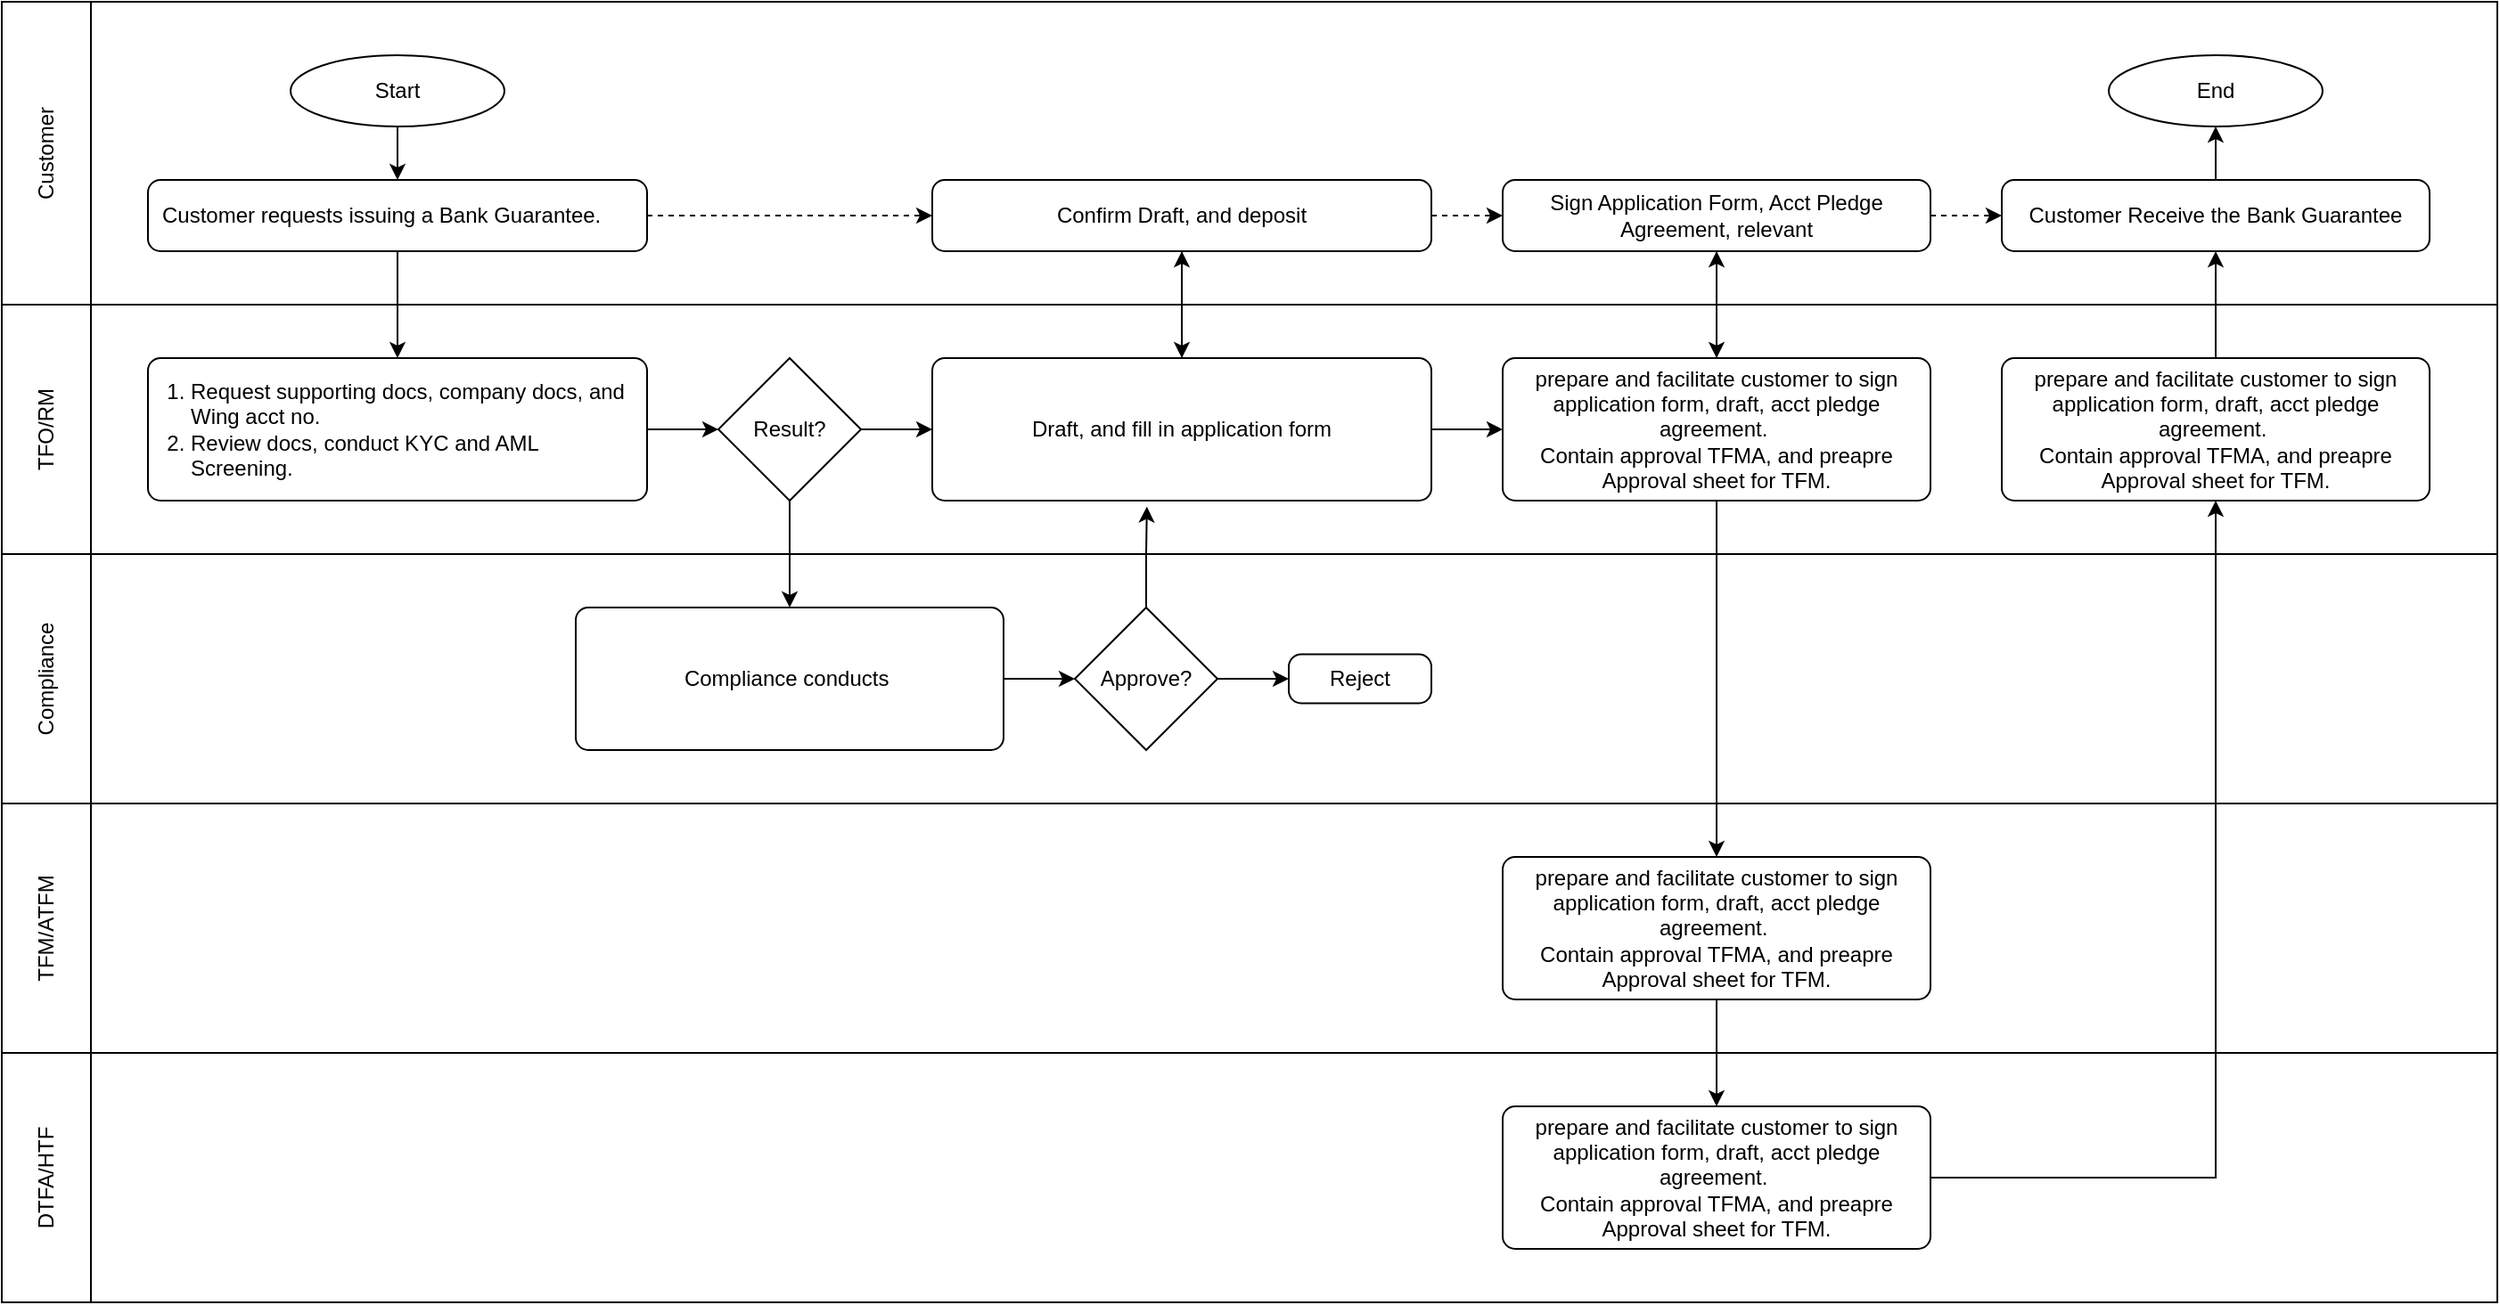<mxfile version="26.0.11">
  <diagram name="Page-1" id="frO6bIjpAD6LzR3Jj6Uj">
    <mxGraphModel dx="1909" dy="1027" grid="1" gridSize="10" guides="1" tooltips="1" connect="1" arrows="1" fold="1" page="1" pageScale="1" pageWidth="827" pageHeight="1169" math="0" shadow="0">
      <root>
        <mxCell id="0" />
        <mxCell id="1" parent="0" />
        <mxCell id="cnvuhV0ucwfGlOxxNsax-50" value="" style="rounded=0;whiteSpace=wrap;html=1;fillColor=default;" vertex="1" parent="1">
          <mxGeometry y="600" width="1400" height="140" as="geometry" />
        </mxCell>
        <mxCell id="cnvuhV0ucwfGlOxxNsax-49" value="" style="rounded=0;whiteSpace=wrap;html=1;fillColor=default;" vertex="1" parent="1">
          <mxGeometry y="460" width="1400" height="140" as="geometry" />
        </mxCell>
        <mxCell id="cnvuhV0ucwfGlOxxNsax-48" value="" style="rounded=0;whiteSpace=wrap;html=1;fillColor=default;" vertex="1" parent="1">
          <mxGeometry y="320" width="1400" height="140" as="geometry" />
        </mxCell>
        <mxCell id="cnvuhV0ucwfGlOxxNsax-47" value="" style="rounded=0;whiteSpace=wrap;html=1;fillColor=default;" vertex="1" parent="1">
          <mxGeometry y="180" width="1400" height="140" as="geometry" />
        </mxCell>
        <mxCell id="cnvuhV0ucwfGlOxxNsax-46" value="" style="rounded=0;whiteSpace=wrap;html=1;fillColor=default;" vertex="1" parent="1">
          <mxGeometry y="10" width="1400" height="170" as="geometry" />
        </mxCell>
        <mxCell id="cnvuhV0ucwfGlOxxNsax-7" value="&lt;ol style=&quot;padding-left: 16px;&quot;&gt;&lt;li&gt;Request supporting docs, company docs, and Wing acct no.&lt;/li&gt;&lt;li&gt;Review docs, conduct KYC and AML Screening.&lt;/li&gt;&lt;/ol&gt;" style="rounded=1;whiteSpace=wrap;html=1;absoluteArcSize=1;arcSize=14;strokeWidth=1;spacingLeft=6;align=left;spacingRight=6;" vertex="1" parent="1">
          <mxGeometry x="82" y="210" width="280" height="80" as="geometry" />
        </mxCell>
        <mxCell id="cnvuhV0ucwfGlOxxNsax-10" style="edgeStyle=orthogonalEdgeStyle;rounded=0;orthogonalLoop=1;jettySize=auto;html=1;exitX=0.5;exitY=1;exitDx=0;exitDy=0;exitPerimeter=0;entryX=0.5;entryY=0;entryDx=0;entryDy=0;" edge="1" parent="1" source="cnvuhV0ucwfGlOxxNsax-8" target="cnvuhV0ucwfGlOxxNsax-9">
          <mxGeometry relative="1" as="geometry" />
        </mxCell>
        <mxCell id="cnvuhV0ucwfGlOxxNsax-8" value="Start" style="strokeWidth=1;html=1;shape=mxgraph.flowchart.start_2;whiteSpace=wrap;" vertex="1" parent="1">
          <mxGeometry x="162" y="40" width="120" height="40" as="geometry" />
        </mxCell>
        <mxCell id="cnvuhV0ucwfGlOxxNsax-16" style="edgeStyle=orthogonalEdgeStyle;rounded=0;orthogonalLoop=1;jettySize=auto;html=1;exitX=0.5;exitY=1;exitDx=0;exitDy=0;" edge="1" parent="1" source="cnvuhV0ucwfGlOxxNsax-9" target="cnvuhV0ucwfGlOxxNsax-7">
          <mxGeometry relative="1" as="geometry" />
        </mxCell>
        <mxCell id="cnvuhV0ucwfGlOxxNsax-35" style="edgeStyle=orthogonalEdgeStyle;rounded=0;orthogonalLoop=1;jettySize=auto;html=1;jumpStyle=none;dashed=1;" edge="1" parent="1" source="cnvuhV0ucwfGlOxxNsax-9" target="cnvuhV0ucwfGlOxxNsax-29">
          <mxGeometry relative="1" as="geometry" />
        </mxCell>
        <mxCell id="cnvuhV0ucwfGlOxxNsax-9" value="Customer requests issuing a Bank Guarantee." style="rounded=1;html=1;absoluteArcSize=1;arcSize=14;strokeWidth=1;spacingLeft=6;spacingRight=4;align=left;horizontal=1;imageHeight=24;labelPadding=20;labelBackgroundColor=none;labelBorderColor=none;textShadow=0;whiteSpace=wrap;" vertex="1" parent="1">
          <mxGeometry x="82" y="110" width="280" height="40" as="geometry" />
        </mxCell>
        <mxCell id="cnvuhV0ucwfGlOxxNsax-25" style="edgeStyle=orthogonalEdgeStyle;rounded=0;orthogonalLoop=1;jettySize=auto;html=1;entryX=0.5;entryY=0;entryDx=0;entryDy=0;" edge="1" parent="1" source="cnvuhV0ucwfGlOxxNsax-12" target="cnvuhV0ucwfGlOxxNsax-17">
          <mxGeometry relative="1" as="geometry" />
        </mxCell>
        <mxCell id="cnvuhV0ucwfGlOxxNsax-26" style="edgeStyle=orthogonalEdgeStyle;rounded=0;orthogonalLoop=1;jettySize=auto;html=1;entryX=0;entryY=0.5;entryDx=0;entryDy=0;" edge="1" parent="1" source="cnvuhV0ucwfGlOxxNsax-12" target="cnvuhV0ucwfGlOxxNsax-15">
          <mxGeometry relative="1" as="geometry" />
        </mxCell>
        <mxCell id="cnvuhV0ucwfGlOxxNsax-12" value="Result?" style="strokeWidth=1;html=1;shape=mxgraph.flowchart.decision;whiteSpace=wrap;" vertex="1" parent="1">
          <mxGeometry x="402" y="210" width="80" height="80" as="geometry" />
        </mxCell>
        <mxCell id="cnvuhV0ucwfGlOxxNsax-13" value="Reject" style="rounded=1;whiteSpace=wrap;html=1;absoluteArcSize=1;arcSize=14;strokeWidth=1;" vertex="1" parent="1">
          <mxGeometry x="722" y="376.25" width="80" height="27.5" as="geometry" />
        </mxCell>
        <mxCell id="cnvuhV0ucwfGlOxxNsax-31" style="edgeStyle=orthogonalEdgeStyle;rounded=0;orthogonalLoop=1;jettySize=auto;html=1;entryX=0.5;entryY=1;entryDx=0;entryDy=0;" edge="1" parent="1" source="cnvuhV0ucwfGlOxxNsax-15" target="cnvuhV0ucwfGlOxxNsax-29">
          <mxGeometry relative="1" as="geometry" />
        </mxCell>
        <mxCell id="cnvuhV0ucwfGlOxxNsax-37" style="edgeStyle=orthogonalEdgeStyle;rounded=0;orthogonalLoop=1;jettySize=auto;html=1;entryX=0;entryY=0.5;entryDx=0;entryDy=0;" edge="1" parent="1" source="cnvuhV0ucwfGlOxxNsax-15" target="cnvuhV0ucwfGlOxxNsax-28">
          <mxGeometry relative="1" as="geometry" />
        </mxCell>
        <mxCell id="cnvuhV0ucwfGlOxxNsax-15" value="Draft, and fill in application form" style="rounded=1;whiteSpace=wrap;html=1;absoluteArcSize=1;arcSize=14;strokeWidth=1;" vertex="1" parent="1">
          <mxGeometry x="522" y="210" width="280" height="80" as="geometry" />
        </mxCell>
        <mxCell id="cnvuhV0ucwfGlOxxNsax-17" value="Compliance conducts&amp;nbsp;" style="rounded=1;whiteSpace=wrap;html=1;absoluteArcSize=1;arcSize=14;strokeWidth=1;" vertex="1" parent="1">
          <mxGeometry x="322" y="350" width="240" height="80" as="geometry" />
        </mxCell>
        <mxCell id="cnvuhV0ucwfGlOxxNsax-23" style="edgeStyle=orthogonalEdgeStyle;rounded=0;orthogonalLoop=1;jettySize=auto;html=1;entryX=0;entryY=0.5;entryDx=0;entryDy=0;" edge="1" parent="1" source="cnvuhV0ucwfGlOxxNsax-18" target="cnvuhV0ucwfGlOxxNsax-13">
          <mxGeometry relative="1" as="geometry" />
        </mxCell>
        <mxCell id="cnvuhV0ucwfGlOxxNsax-18" value="Approve?" style="strokeWidth=1;html=1;shape=mxgraph.flowchart.decision;whiteSpace=wrap;" vertex="1" parent="1">
          <mxGeometry x="602" y="350" width="80" height="80" as="geometry" />
        </mxCell>
        <mxCell id="cnvuhV0ucwfGlOxxNsax-20" style="edgeStyle=orthogonalEdgeStyle;rounded=0;orthogonalLoop=1;jettySize=auto;html=1;entryX=0.43;entryY=1.042;entryDx=0;entryDy=0;entryPerimeter=0;" edge="1" parent="1" source="cnvuhV0ucwfGlOxxNsax-18" target="cnvuhV0ucwfGlOxxNsax-15">
          <mxGeometry relative="1" as="geometry" />
        </mxCell>
        <mxCell id="cnvuhV0ucwfGlOxxNsax-24" style="edgeStyle=orthogonalEdgeStyle;rounded=0;orthogonalLoop=1;jettySize=auto;html=1;entryX=0;entryY=0.5;entryDx=0;entryDy=0;entryPerimeter=0;" edge="1" parent="1" source="cnvuhV0ucwfGlOxxNsax-17" target="cnvuhV0ucwfGlOxxNsax-18">
          <mxGeometry relative="1" as="geometry" />
        </mxCell>
        <mxCell id="cnvuhV0ucwfGlOxxNsax-27" style="edgeStyle=orthogonalEdgeStyle;rounded=0;orthogonalLoop=1;jettySize=auto;html=1;entryX=0;entryY=0.5;entryDx=0;entryDy=0;entryPerimeter=0;" edge="1" parent="1" source="cnvuhV0ucwfGlOxxNsax-7" target="cnvuhV0ucwfGlOxxNsax-12">
          <mxGeometry relative="1" as="geometry" />
        </mxCell>
        <mxCell id="cnvuhV0ucwfGlOxxNsax-32" style="edgeStyle=orthogonalEdgeStyle;rounded=0;orthogonalLoop=1;jettySize=auto;html=1;entryX=0.5;entryY=1;entryDx=0;entryDy=0;" edge="1" parent="1" source="cnvuhV0ucwfGlOxxNsax-28" target="cnvuhV0ucwfGlOxxNsax-30">
          <mxGeometry relative="1" as="geometry" />
        </mxCell>
        <mxCell id="cnvuhV0ucwfGlOxxNsax-39" style="edgeStyle=orthogonalEdgeStyle;rounded=0;orthogonalLoop=1;jettySize=auto;html=1;entryX=0.5;entryY=0;entryDx=0;entryDy=0;" edge="1" parent="1" source="cnvuhV0ucwfGlOxxNsax-28" target="cnvuhV0ucwfGlOxxNsax-38">
          <mxGeometry relative="1" as="geometry" />
        </mxCell>
        <mxCell id="cnvuhV0ucwfGlOxxNsax-28" value="prepare and facilitate customer to sign application form, draft, acct pledge agreement.&amp;nbsp;&lt;div&gt;Contain approval TFMA, and preapre Approval sheet for TFM.&lt;/div&gt;" style="rounded=1;whiteSpace=wrap;html=1;absoluteArcSize=1;arcSize=14;strokeWidth=1;align=center;" vertex="1" parent="1">
          <mxGeometry x="842" y="210" width="240" height="80" as="geometry" />
        </mxCell>
        <mxCell id="cnvuhV0ucwfGlOxxNsax-33" style="edgeStyle=orthogonalEdgeStyle;rounded=0;orthogonalLoop=1;jettySize=auto;html=1;entryX=0.5;entryY=0;entryDx=0;entryDy=0;" edge="1" parent="1" source="cnvuhV0ucwfGlOxxNsax-29" target="cnvuhV0ucwfGlOxxNsax-15">
          <mxGeometry relative="1" as="geometry" />
        </mxCell>
        <mxCell id="cnvuhV0ucwfGlOxxNsax-36" style="edgeStyle=orthogonalEdgeStyle;rounded=0;orthogonalLoop=1;jettySize=auto;html=1;entryX=0;entryY=0.5;entryDx=0;entryDy=0;dashed=1;" edge="1" parent="1" source="cnvuhV0ucwfGlOxxNsax-29" target="cnvuhV0ucwfGlOxxNsax-30">
          <mxGeometry relative="1" as="geometry" />
        </mxCell>
        <mxCell id="cnvuhV0ucwfGlOxxNsax-29" value="Confirm Draft, and deposit" style="rounded=1;whiteSpace=wrap;html=1;absoluteArcSize=1;arcSize=14;strokeWidth=1;" vertex="1" parent="1">
          <mxGeometry x="522" y="110" width="280" height="40" as="geometry" />
        </mxCell>
        <mxCell id="cnvuhV0ucwfGlOxxNsax-53" style="edgeStyle=orthogonalEdgeStyle;rounded=0;orthogonalLoop=1;jettySize=auto;html=1;entryX=0.5;entryY=0;entryDx=0;entryDy=0;" edge="1" parent="1" source="cnvuhV0ucwfGlOxxNsax-30" target="cnvuhV0ucwfGlOxxNsax-28">
          <mxGeometry relative="1" as="geometry" />
        </mxCell>
        <mxCell id="cnvuhV0ucwfGlOxxNsax-57" style="edgeStyle=orthogonalEdgeStyle;rounded=0;orthogonalLoop=1;jettySize=auto;html=1;dashed=1;" edge="1" parent="1" source="cnvuhV0ucwfGlOxxNsax-30" target="cnvuhV0ucwfGlOxxNsax-44">
          <mxGeometry relative="1" as="geometry" />
        </mxCell>
        <mxCell id="cnvuhV0ucwfGlOxxNsax-30" value="Sign Application Form, Acct Pledge Agreement, relevant" style="rounded=1;whiteSpace=wrap;html=1;absoluteArcSize=1;arcSize=14;strokeWidth=1;" vertex="1" parent="1">
          <mxGeometry x="842" y="110" width="240" height="40" as="geometry" />
        </mxCell>
        <mxCell id="cnvuhV0ucwfGlOxxNsax-41" style="edgeStyle=orthogonalEdgeStyle;rounded=0;orthogonalLoop=1;jettySize=auto;html=1;entryX=0.5;entryY=0;entryDx=0;entryDy=0;" edge="1" parent="1" source="cnvuhV0ucwfGlOxxNsax-38" target="cnvuhV0ucwfGlOxxNsax-40">
          <mxGeometry relative="1" as="geometry" />
        </mxCell>
        <mxCell id="cnvuhV0ucwfGlOxxNsax-38" value="prepare and facilitate customer to sign application form, draft, acct pledge agreement.&amp;nbsp;&lt;div&gt;Contain approval TFMA, and preapre Approval sheet for TFM.&lt;/div&gt;" style="rounded=1;whiteSpace=wrap;html=1;absoluteArcSize=1;arcSize=14;strokeWidth=1;align=center;" vertex="1" parent="1">
          <mxGeometry x="842" y="490" width="240" height="80" as="geometry" />
        </mxCell>
        <mxCell id="cnvuhV0ucwfGlOxxNsax-43" style="edgeStyle=orthogonalEdgeStyle;rounded=0;orthogonalLoop=1;jettySize=auto;html=1;entryX=0.5;entryY=1;entryDx=0;entryDy=0;" edge="1" parent="1" source="cnvuhV0ucwfGlOxxNsax-40" target="cnvuhV0ucwfGlOxxNsax-42">
          <mxGeometry relative="1" as="geometry" />
        </mxCell>
        <mxCell id="cnvuhV0ucwfGlOxxNsax-40" value="prepare and facilitate customer to sign application form, draft, acct pledge agreement.&amp;nbsp;&lt;div&gt;Contain approval TFMA, and preapre Approval sheet for TFM.&lt;/div&gt;" style="rounded=1;whiteSpace=wrap;html=1;absoluteArcSize=1;arcSize=14;strokeWidth=1;align=center;" vertex="1" parent="1">
          <mxGeometry x="842" y="630" width="240" height="80" as="geometry" />
        </mxCell>
        <mxCell id="cnvuhV0ucwfGlOxxNsax-45" style="edgeStyle=orthogonalEdgeStyle;rounded=0;orthogonalLoop=1;jettySize=auto;html=1;entryX=0.5;entryY=1;entryDx=0;entryDy=0;" edge="1" parent="1" source="cnvuhV0ucwfGlOxxNsax-42" target="cnvuhV0ucwfGlOxxNsax-44">
          <mxGeometry relative="1" as="geometry" />
        </mxCell>
        <mxCell id="cnvuhV0ucwfGlOxxNsax-42" value="prepare and facilitate customer to sign application form, draft, acct pledge agreement.&amp;nbsp;&lt;div&gt;Contain approval TFMA, and preapre Approval sheet for TFM.&lt;/div&gt;" style="rounded=1;whiteSpace=wrap;html=1;absoluteArcSize=1;arcSize=14;strokeWidth=1;align=center;" vertex="1" parent="1">
          <mxGeometry x="1122" y="210" width="240" height="80" as="geometry" />
        </mxCell>
        <mxCell id="cnvuhV0ucwfGlOxxNsax-66" value="" style="edgeStyle=orthogonalEdgeStyle;rounded=0;orthogonalLoop=1;jettySize=auto;html=1;" edge="1" parent="1" source="cnvuhV0ucwfGlOxxNsax-44" target="cnvuhV0ucwfGlOxxNsax-62">
          <mxGeometry relative="1" as="geometry" />
        </mxCell>
        <mxCell id="cnvuhV0ucwfGlOxxNsax-44" value="Customer Receive the Bank Guarantee" style="rounded=1;whiteSpace=wrap;html=1;absoluteArcSize=1;arcSize=14;strokeWidth=1;" vertex="1" parent="1">
          <mxGeometry x="1122" y="110" width="240" height="40" as="geometry" />
        </mxCell>
        <mxCell id="cnvuhV0ucwfGlOxxNsax-51" value="DTFA/HTF" style="rounded=0;whiteSpace=wrap;html=1;fillColor=none;horizontal=0;" vertex="1" parent="1">
          <mxGeometry y="600" width="50" height="140" as="geometry" />
        </mxCell>
        <mxCell id="cnvuhV0ucwfGlOxxNsax-58" value="TFM/ATFM" style="rounded=0;whiteSpace=wrap;html=1;fillColor=none;horizontal=0;" vertex="1" parent="1">
          <mxGeometry y="460" width="50" height="140" as="geometry" />
        </mxCell>
        <mxCell id="cnvuhV0ucwfGlOxxNsax-59" value="Compliance" style="rounded=0;whiteSpace=wrap;html=1;fillColor=none;horizontal=0;" vertex="1" parent="1">
          <mxGeometry y="320" width="50" height="140" as="geometry" />
        </mxCell>
        <mxCell id="cnvuhV0ucwfGlOxxNsax-60" value="TFO/RM" style="rounded=0;whiteSpace=wrap;html=1;fillColor=none;horizontal=0;" vertex="1" parent="1">
          <mxGeometry y="180" width="50" height="140" as="geometry" />
        </mxCell>
        <mxCell id="cnvuhV0ucwfGlOxxNsax-61" value="Customer" style="rounded=0;whiteSpace=wrap;html=1;fillColor=none;horizontal=0;" vertex="1" parent="1">
          <mxGeometry y="10" width="50" height="170" as="geometry" />
        </mxCell>
        <mxCell id="cnvuhV0ucwfGlOxxNsax-62" value="End" style="strokeWidth=1;html=1;shape=mxgraph.flowchart.start_2;whiteSpace=wrap;" vertex="1" parent="1">
          <mxGeometry x="1182" y="40" width="120" height="40" as="geometry" />
        </mxCell>
      </root>
    </mxGraphModel>
  </diagram>
</mxfile>
